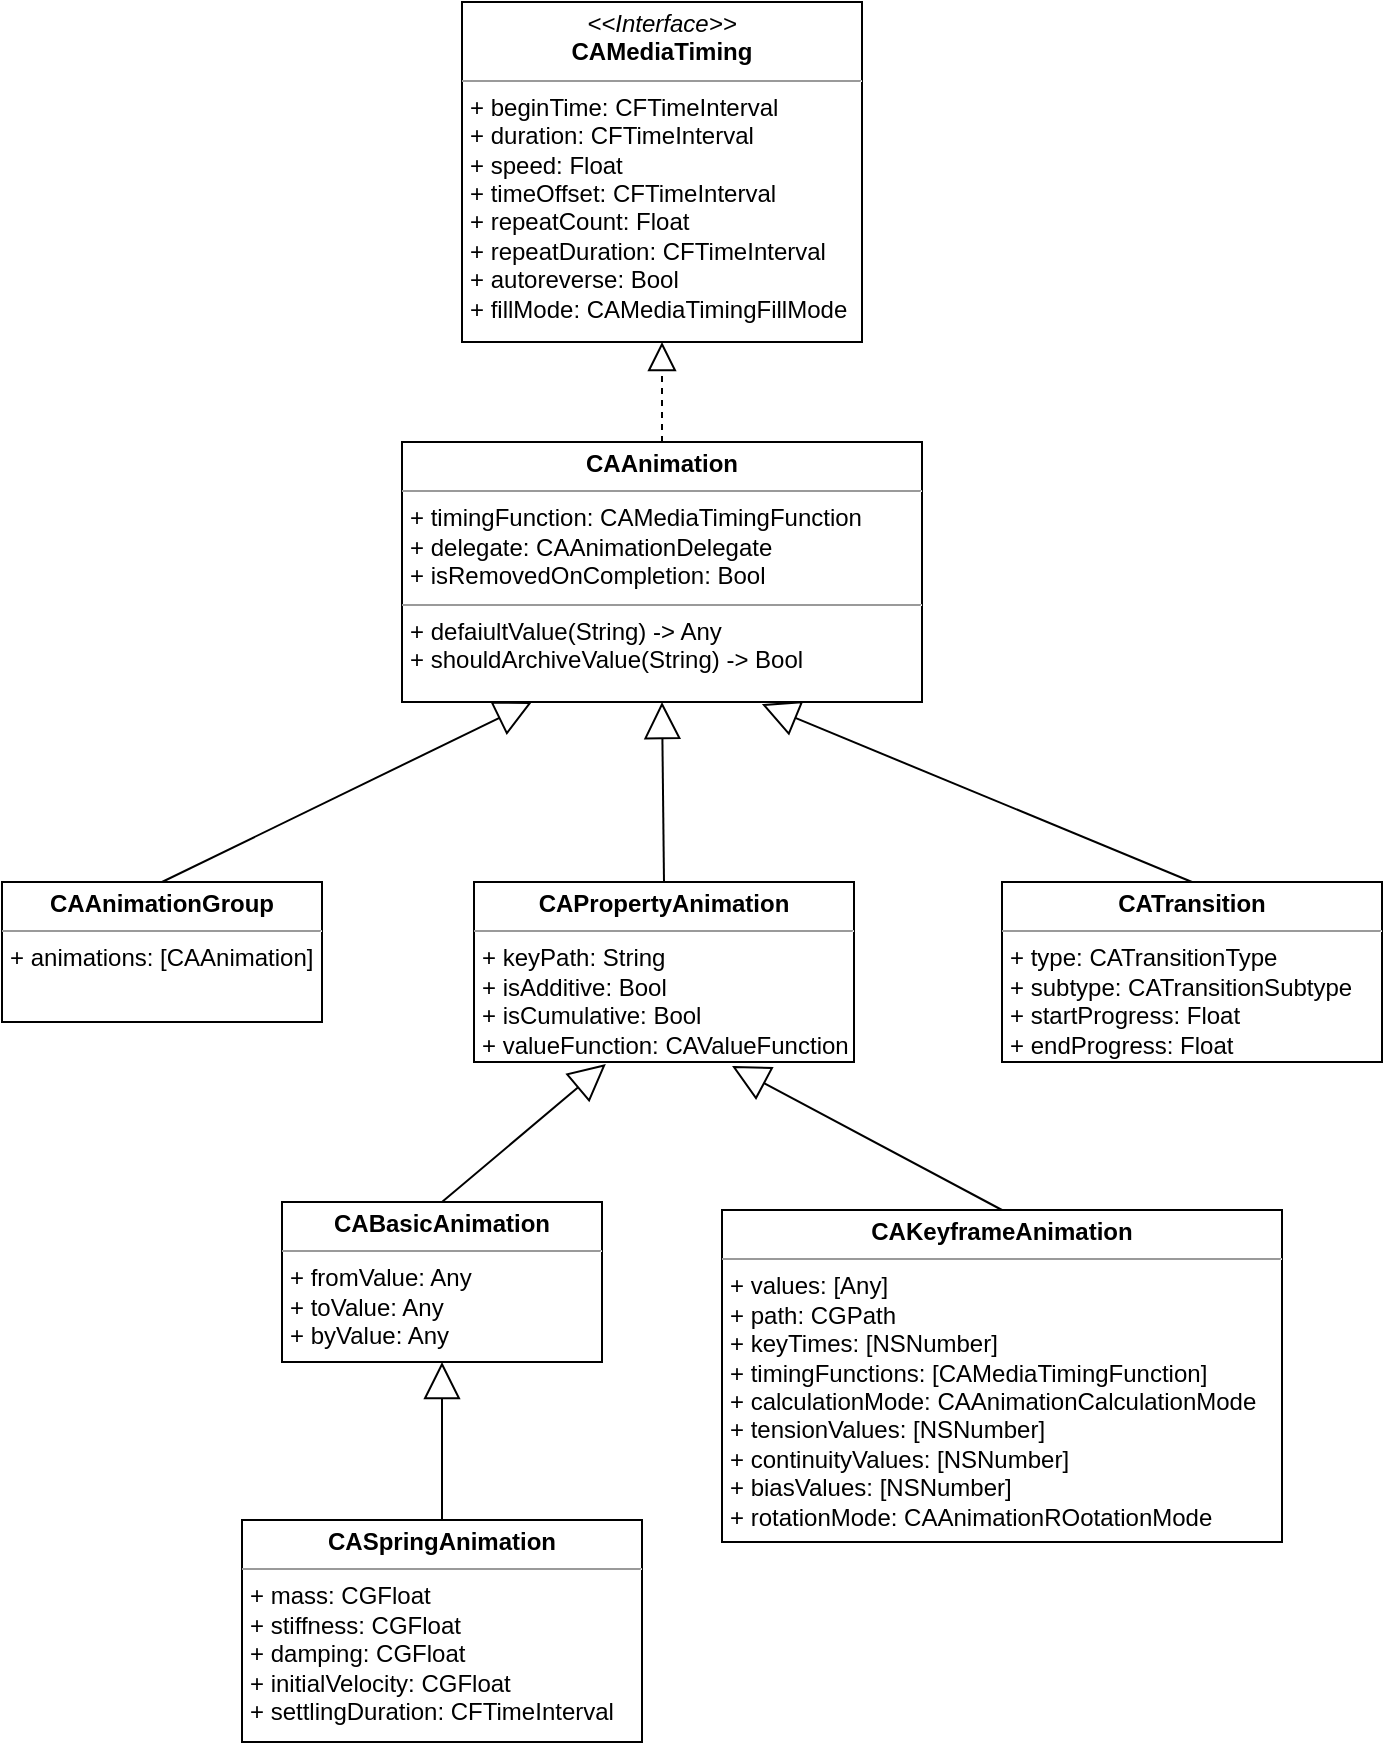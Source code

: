 <mxfile userAgent="Mozilla/5.0 (Macintosh; Intel Mac OS X 10_14_4) AppleWebKit/537.36 (KHTML, like Gecko) draw.io/9.3.1 Chrome/66.0.336.181 Electron/3.0.6 Safari/537.36" version="9.3.1" editor="www.draw.io" type="device"><diagram name="Page-1" id="c4acf3e9-155e-7222-9cf6-157b1a14988f"><mxGraphModel dx="950" dy="626" grid="1" gridSize="10" guides="1" tooltips="1" connect="1" arrows="1" fold="1" page="1" pageScale="1" pageWidth="850" pageHeight="1100" background="#ffffff" math="0" shadow="0"><root><mxCell id="0"/><mxCell id="1" parent="0"/><mxCell id="5" value="&lt;p style=&quot;margin: 0px ; margin-top: 4px ; text-align: center&quot;&gt;&lt;i&gt;&amp;lt;&amp;lt;Interface&amp;gt;&amp;gt;&lt;/i&gt;&lt;br&gt;&lt;b&gt;CAMediaTiming&lt;/b&gt;&lt;/p&gt;&lt;hr size=&quot;1&quot;&gt;&lt;p style=&quot;margin: 0px ; margin-left: 4px&quot;&gt;+ beginTime: CFTimeInterval&lt;br&gt;+ duration: CFTimeInterval&lt;/p&gt;&lt;p style=&quot;margin: 0px ; margin-left: 4px&quot;&gt;+ speed: Float&lt;/p&gt;&lt;p style=&quot;margin: 0px ; margin-left: 4px&quot;&gt;+ timeOffset: CFTimeInterval&lt;/p&gt;&lt;p style=&quot;margin: 0px ; margin-left: 4px&quot;&gt;+ repeatCount: Float&lt;/p&gt;&lt;p style=&quot;margin: 0px ; margin-left: 4px&quot;&gt;+ repeatDuration: CFTimeInterval&lt;/p&gt;&lt;p style=&quot;margin: 0px ; margin-left: 4px&quot;&gt;+ autoreverse: Bool&lt;/p&gt;&lt;p style=&quot;margin: 0px ; margin-left: 4px&quot;&gt;+ fillMode: CAMediaTimingFillMode&lt;/p&gt;" style="verticalAlign=top;align=left;overflow=fill;fontSize=12;fontFamily=Helvetica;html=1;" parent="1" vertex="1"><mxGeometry x="230" y="80" width="200" height="170" as="geometry"/></mxCell><mxCell id="7" value="&lt;p style=&quot;margin: 0px ; margin-top: 4px ; text-align: center&quot;&gt;&lt;b&gt;CAAnimation&lt;/b&gt;&lt;/p&gt;&lt;hr size=&quot;1&quot;&gt;&lt;p style=&quot;margin: 0px ; margin-left: 4px&quot;&gt;+ timingFunction: CAMediaTimingFunction&lt;/p&gt;&lt;p style=&quot;margin: 0px ; margin-left: 4px&quot;&gt;+ delegate: CAAnimationDelegate&lt;/p&gt;&lt;p style=&quot;margin: 0px ; margin-left: 4px&quot;&gt;+ isRemovedOnCompletion: Bool&lt;/p&gt;&lt;hr size=&quot;1&quot;&gt;&lt;p style=&quot;margin: 0px ; margin-left: 4px&quot;&gt;+ defaiultValue(String) -&amp;gt; Any&lt;/p&gt;&lt;p style=&quot;margin: 0px ; margin-left: 4px&quot;&gt;+ shouldArchiveValue(String) -&amp;gt; Bool&lt;/p&gt;" style="verticalAlign=top;align=left;overflow=fill;fontSize=12;fontFamily=Helvetica;html=1;" vertex="1" parent="1"><mxGeometry x="200" y="300" width="260" height="130" as="geometry"/></mxCell><mxCell id="8" value="" style="endArrow=block;endSize=16;endFill=0;html=1;entryX=0.25;entryY=1;exitX=0.5;exitY=0;" edge="1" parent="1" source="10" target="7"><mxGeometry width="160" relative="1" as="geometry"><mxPoint x="340" y="290" as="sourcePoint"/><mxPoint x="500" y="290" as="targetPoint"/></mxGeometry></mxCell><mxCell id="10" value="&lt;p style=&quot;margin: 0px ; margin-top: 4px ; text-align: center&quot;&gt;&lt;b&gt;CAAnimationGroup&lt;/b&gt;&lt;/p&gt;&lt;hr size=&quot;1&quot;&gt;&lt;p style=&quot;margin: 0px ; margin-left: 4px&quot;&gt;+ animations: [CAAnimation]&lt;/p&gt;&lt;br&gt;" style="verticalAlign=top;align=left;overflow=fill;fontSize=12;fontFamily=Helvetica;html=1;" vertex="1" parent="1"><mxGeometry y="520" width="160" height="70" as="geometry"/></mxCell><mxCell id="11" value="" style="endArrow=block;dashed=1;endFill=0;endSize=12;html=1;exitX=0.5;exitY=0;entryX=0.5;entryY=1;" edge="1" parent="1" source="7" target="5"><mxGeometry width="160" relative="1" as="geometry"><mxPoint x="310" y="280" as="sourcePoint"/><mxPoint x="470" y="280" as="targetPoint"/></mxGeometry></mxCell><mxCell id="12" value="&lt;p style=&quot;margin: 0px ; margin-top: 4px ; text-align: center&quot;&gt;&lt;b&gt;CAPropertyAnimation&lt;/b&gt;&lt;/p&gt;&lt;hr size=&quot;1&quot;&gt;&lt;p style=&quot;margin: 0px ; margin-left: 4px&quot;&gt;+ keyPath: String&lt;/p&gt;&lt;p style=&quot;margin: 0px ; margin-left: 4px&quot;&gt;+ isAdditive: Bool&lt;/p&gt;&lt;p style=&quot;margin: 0px ; margin-left: 4px&quot;&gt;+ isCumulative: Bool&lt;/p&gt;&lt;p style=&quot;margin: 0px ; margin-left: 4px&quot;&gt;+ valueFunction: CAValueFunction&lt;/p&gt;" style="verticalAlign=top;align=left;overflow=fill;fontSize=12;fontFamily=Helvetica;html=1;" vertex="1" parent="1"><mxGeometry x="236" y="520" width="190" height="90" as="geometry"/></mxCell><mxCell id="13" value="" style="endArrow=block;endSize=16;endFill=0;html=1;entryX=0.5;entryY=1;exitX=0.5;exitY=0;" edge="1" parent="1" source="12" target="7"><mxGeometry width="160" relative="1" as="geometry"><mxPoint x="120" y="530" as="sourcePoint"/><mxPoint x="275" y="440" as="targetPoint"/></mxGeometry></mxCell><mxCell id="14" value="&lt;p style=&quot;margin: 0px ; margin-top: 4px ; text-align: center&quot;&gt;&lt;b&gt;CATransition&lt;/b&gt;&lt;/p&gt;&lt;hr size=&quot;1&quot;&gt;&lt;p style=&quot;margin: 0px ; margin-left: 4px&quot;&gt;+ type: CATransitionType&lt;/p&gt;&lt;p style=&quot;margin: 0px ; margin-left: 4px&quot;&gt;+ subtype: CATransitionSubtype&lt;/p&gt;&lt;p style=&quot;margin: 0px ; margin-left: 4px&quot;&gt;+ startProgress: Float&lt;/p&gt;&lt;p style=&quot;margin: 0px ; margin-left: 4px&quot;&gt;+ endProgress: Float&lt;/p&gt;" style="verticalAlign=top;align=left;overflow=fill;fontSize=12;fontFamily=Helvetica;html=1;" vertex="1" parent="1"><mxGeometry x="500" y="520" width="190" height="90" as="geometry"/></mxCell><mxCell id="15" value="" style="endArrow=block;endSize=16;endFill=0;html=1;entryX=0.692;entryY=1.008;exitX=0.5;exitY=0;entryPerimeter=0;" edge="1" source="14" parent="1" target="7"><mxGeometry width="160" relative="1" as="geometry"><mxPoint x="344" y="540" as="sourcePoint"/><mxPoint x="554" y="440" as="targetPoint"/></mxGeometry></mxCell><mxCell id="16" value="&lt;p style=&quot;margin: 0px ; margin-top: 4px ; text-align: center&quot;&gt;&lt;b&gt;CABasicAnimation&lt;/b&gt;&lt;/p&gt;&lt;hr size=&quot;1&quot;&gt;&lt;p style=&quot;margin: 0px ; margin-left: 4px&quot;&gt;+ fromValue: Any&lt;/p&gt;&lt;p style=&quot;margin: 0px ; margin-left: 4px&quot;&gt;+ toValue: Any&lt;/p&gt;&lt;p style=&quot;margin: 0px ; margin-left: 4px&quot;&gt;+ byValue: Any&lt;/p&gt;" style="verticalAlign=top;align=left;overflow=fill;fontSize=12;fontFamily=Helvetica;html=1;" vertex="1" parent="1"><mxGeometry x="140" y="680" width="160" height="80" as="geometry"/></mxCell><mxCell id="17" value="" style="endArrow=block;endSize=16;endFill=0;html=1;entryX=0.347;entryY=1.011;exitX=0.5;exitY=0;entryPerimeter=0;" edge="1" source="16" parent="1" target="12"><mxGeometry width="160" relative="1" as="geometry"><mxPoint x="14" y="760" as="sourcePoint"/><mxPoint x="224" y="660" as="targetPoint"/></mxGeometry></mxCell><mxCell id="18" value="&lt;p style=&quot;margin: 0px ; margin-top: 4px ; text-align: center&quot;&gt;&lt;b&gt;CASpringAnimation&lt;/b&gt;&lt;/p&gt;&lt;hr size=&quot;1&quot;&gt;&lt;p style=&quot;margin: 0px ; margin-left: 4px&quot;&gt;+ mass: CGFloat&lt;/p&gt;&lt;p style=&quot;margin: 0px ; margin-left: 4px&quot;&gt;+ stiffness: CGFloat&lt;/p&gt;&lt;p style=&quot;margin: 0px ; margin-left: 4px&quot;&gt;+ damping: CGFloat&lt;/p&gt;&lt;p style=&quot;margin: 0px ; margin-left: 4px&quot;&gt;+ initialVelocity: CGFloat&lt;/p&gt;&lt;p style=&quot;margin: 0px ; margin-left: 4px&quot;&gt;+ settlingDuration: CFTimeInterval&lt;/p&gt;" style="verticalAlign=top;align=left;overflow=fill;fontSize=12;fontFamily=Helvetica;html=1;" vertex="1" parent="1"><mxGeometry x="120" y="839" width="200" height="111" as="geometry"/></mxCell><mxCell id="19" value="" style="endArrow=block;endSize=16;endFill=0;html=1;entryX=0.5;entryY=1;exitX=0.5;exitY=0;" edge="1" source="18" parent="1" target="16"><mxGeometry width="160" relative="1" as="geometry"><mxPoint x="14" y="959" as="sourcePoint"/><mxPoint x="302" y="810" as="targetPoint"/></mxGeometry></mxCell><mxCell id="20" value="&lt;p style=&quot;margin: 0px ; margin-top: 4px ; text-align: center&quot;&gt;&lt;b&gt;CAKeyframeAnimation&lt;/b&gt;&lt;/p&gt;&lt;hr size=&quot;1&quot;&gt;&lt;p style=&quot;margin: 0px ; margin-left: 4px&quot;&gt;+ values: [Any]&lt;/p&gt;&lt;p style=&quot;margin: 0px ; margin-left: 4px&quot;&gt;+ path: CGPath&lt;/p&gt;&lt;p style=&quot;margin: 0px ; margin-left: 4px&quot;&gt;+ keyTimes: [NSNumber]&lt;/p&gt;&lt;p style=&quot;margin: 0px ; margin-left: 4px&quot;&gt;+ timingFunctions: [CAMediaTimingFunction]&lt;/p&gt;&lt;p style=&quot;margin: 0px ; margin-left: 4px&quot;&gt;+ calculationMode: CAAnimationCalculationMode&lt;/p&gt;&lt;p style=&quot;margin: 0px ; margin-left: 4px&quot;&gt;+ tensionValues: [NSNumber]&lt;/p&gt;&lt;p style=&quot;margin: 0px ; margin-left: 4px&quot;&gt;+ continuityValues: [NSNumber]&lt;/p&gt;&lt;p style=&quot;margin: 0px ; margin-left: 4px&quot;&gt;+ biasValues: [NSNumber]&lt;/p&gt;&lt;p style=&quot;margin: 0px ; margin-left: 4px&quot;&gt;+ rotationMode: CAAnimationROotationMode&lt;/p&gt;" style="verticalAlign=top;align=left;overflow=fill;fontSize=12;fontFamily=Helvetica;html=1;" vertex="1" parent="1"><mxGeometry x="360" y="684" width="280" height="166" as="geometry"/></mxCell><mxCell id="21" value="" style="endArrow=block;endSize=16;endFill=0;html=1;exitX=0.5;exitY=0;entryX=0.679;entryY=1.022;entryPerimeter=0;" edge="1" source="20" parent="1" target="12"><mxGeometry width="160" relative="1" as="geometry"><mxPoint x="267" y="764" as="sourcePoint"/><mxPoint x="370" y="620" as="targetPoint"/></mxGeometry></mxCell></root></mxGraphModel></diagram></mxfile>